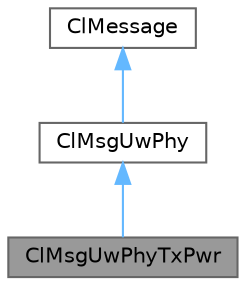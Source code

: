 digraph "ClMsgUwPhyTxPwr"
{
 // LATEX_PDF_SIZE
  bgcolor="transparent";
  edge [fontname=Helvetica,fontsize=10,labelfontname=Helvetica,labelfontsize=10];
  node [fontname=Helvetica,fontsize=10,shape=box,height=0.2,width=0.4];
  Node1 [id="Node000001",label="ClMsgUwPhyTxPwr",height=0.2,width=0.4,color="gray40", fillcolor="grey60", style="filled", fontcolor="black",tooltip="ClMsgUwPhyTxPwr should be and used to ask either to set or get the transmitting power of a specific p..."];
  Node2 -> Node1 [id="edge1_Node000001_Node000002",dir="back",color="steelblue1",style="solid",tooltip=" "];
  Node2 [id="Node000002",label="ClMsgUwPhy",height=0.2,width=0.4,color="gray40", fillcolor="white", style="filled",URL="$classClMsgUwPhy.html",tooltip="ClMsgUwPhy should be extended and used to ask to set or get a parameter of a specific phy."];
  Node3 -> Node2 [id="edge2_Node000002_Node000003",dir="back",color="steelblue1",style="solid",tooltip=" "];
  Node3 [id="Node000003",label="ClMessage",height=0.2,width=0.4,color="gray40", fillcolor="white", style="filled",tooltip=" "];
}
